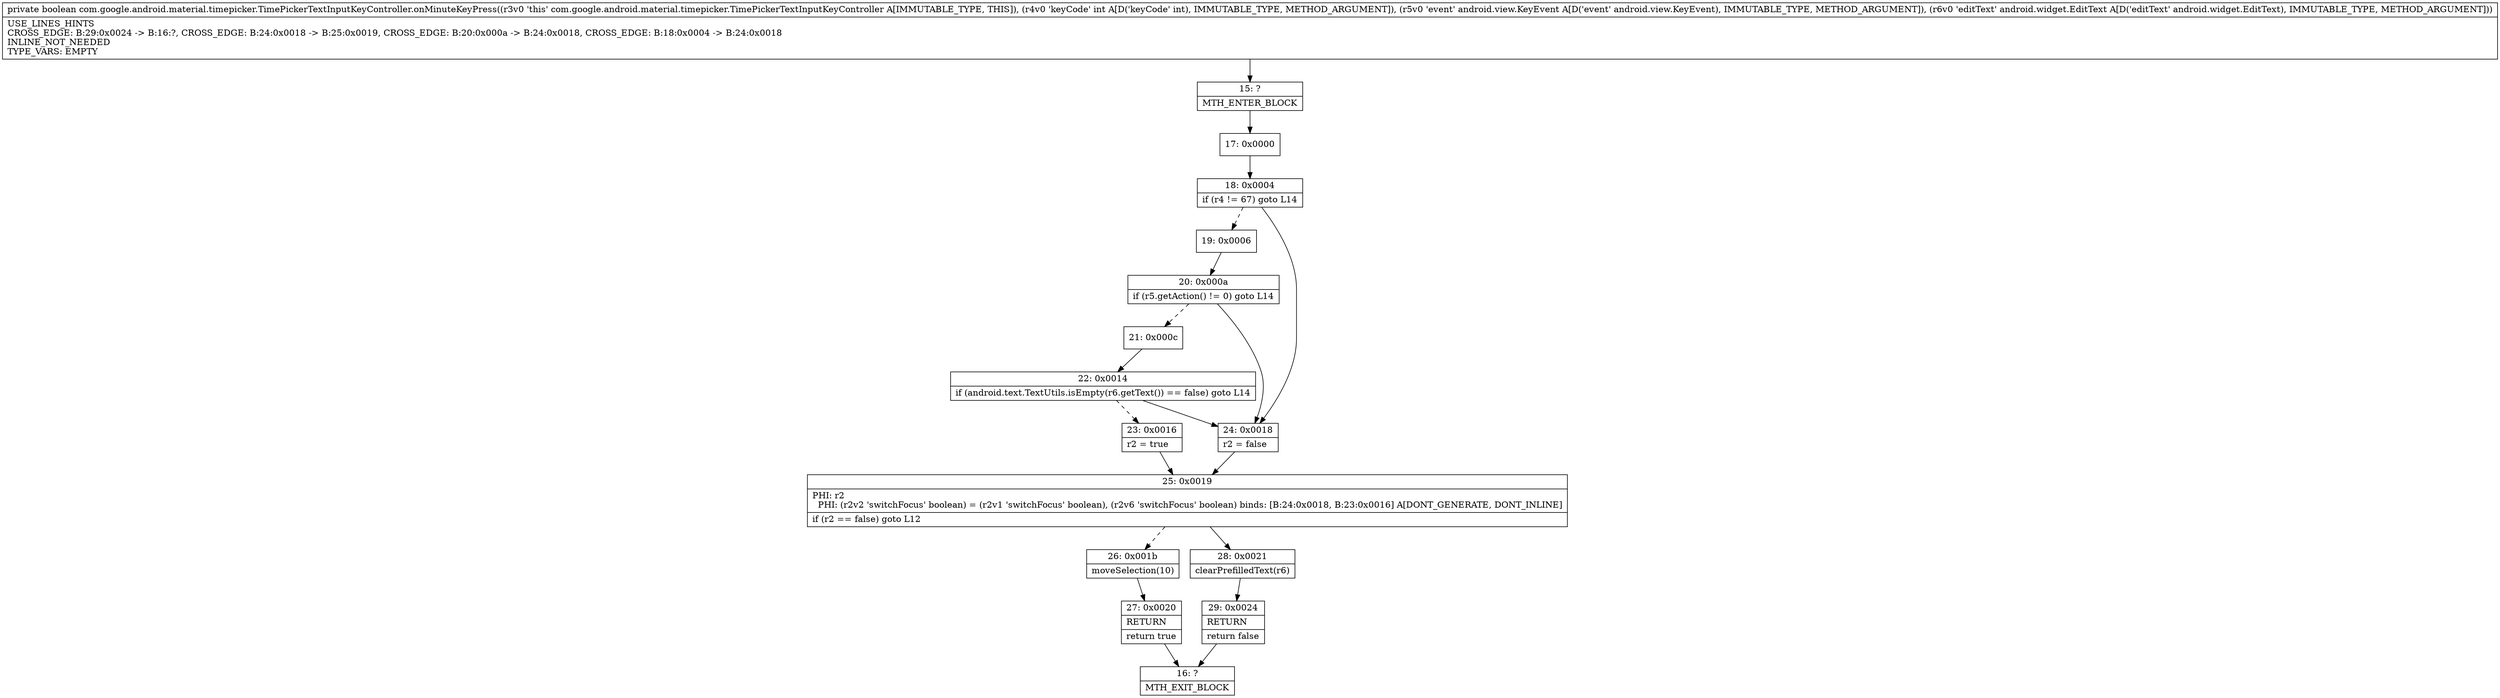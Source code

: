 digraph "CFG forcom.google.android.material.timepicker.TimePickerTextInputKeyController.onMinuteKeyPress(ILandroid\/view\/KeyEvent;Landroid\/widget\/EditText;)Z" {
Node_15 [shape=record,label="{15\:\ ?|MTH_ENTER_BLOCK\l}"];
Node_17 [shape=record,label="{17\:\ 0x0000}"];
Node_18 [shape=record,label="{18\:\ 0x0004|if (r4 != 67) goto L14\l}"];
Node_19 [shape=record,label="{19\:\ 0x0006}"];
Node_20 [shape=record,label="{20\:\ 0x000a|if (r5.getAction() != 0) goto L14\l}"];
Node_21 [shape=record,label="{21\:\ 0x000c}"];
Node_22 [shape=record,label="{22\:\ 0x0014|if (android.text.TextUtils.isEmpty(r6.getText()) == false) goto L14\l}"];
Node_23 [shape=record,label="{23\:\ 0x0016|r2 = true\l}"];
Node_25 [shape=record,label="{25\:\ 0x0019|PHI: r2 \l  PHI: (r2v2 'switchFocus' boolean) = (r2v1 'switchFocus' boolean), (r2v6 'switchFocus' boolean) binds: [B:24:0x0018, B:23:0x0016] A[DONT_GENERATE, DONT_INLINE]\l|if (r2 == false) goto L12\l}"];
Node_26 [shape=record,label="{26\:\ 0x001b|moveSelection(10)\l}"];
Node_27 [shape=record,label="{27\:\ 0x0020|RETURN\l|return true\l}"];
Node_16 [shape=record,label="{16\:\ ?|MTH_EXIT_BLOCK\l}"];
Node_28 [shape=record,label="{28\:\ 0x0021|clearPrefilledText(r6)\l}"];
Node_29 [shape=record,label="{29\:\ 0x0024|RETURN\l|return false\l}"];
Node_24 [shape=record,label="{24\:\ 0x0018|r2 = false\l}"];
MethodNode[shape=record,label="{private boolean com.google.android.material.timepicker.TimePickerTextInputKeyController.onMinuteKeyPress((r3v0 'this' com.google.android.material.timepicker.TimePickerTextInputKeyController A[IMMUTABLE_TYPE, THIS]), (r4v0 'keyCode' int A[D('keyCode' int), IMMUTABLE_TYPE, METHOD_ARGUMENT]), (r5v0 'event' android.view.KeyEvent A[D('event' android.view.KeyEvent), IMMUTABLE_TYPE, METHOD_ARGUMENT]), (r6v0 'editText' android.widget.EditText A[D('editText' android.widget.EditText), IMMUTABLE_TYPE, METHOD_ARGUMENT]))  | USE_LINES_HINTS\lCROSS_EDGE: B:29:0x0024 \-\> B:16:?, CROSS_EDGE: B:24:0x0018 \-\> B:25:0x0019, CROSS_EDGE: B:20:0x000a \-\> B:24:0x0018, CROSS_EDGE: B:18:0x0004 \-\> B:24:0x0018\lINLINE_NOT_NEEDED\lTYPE_VARS: EMPTY\l}"];
MethodNode -> Node_15;Node_15 -> Node_17;
Node_17 -> Node_18;
Node_18 -> Node_19[style=dashed];
Node_18 -> Node_24;
Node_19 -> Node_20;
Node_20 -> Node_21[style=dashed];
Node_20 -> Node_24;
Node_21 -> Node_22;
Node_22 -> Node_23[style=dashed];
Node_22 -> Node_24;
Node_23 -> Node_25;
Node_25 -> Node_26[style=dashed];
Node_25 -> Node_28;
Node_26 -> Node_27;
Node_27 -> Node_16;
Node_28 -> Node_29;
Node_29 -> Node_16;
Node_24 -> Node_25;
}

